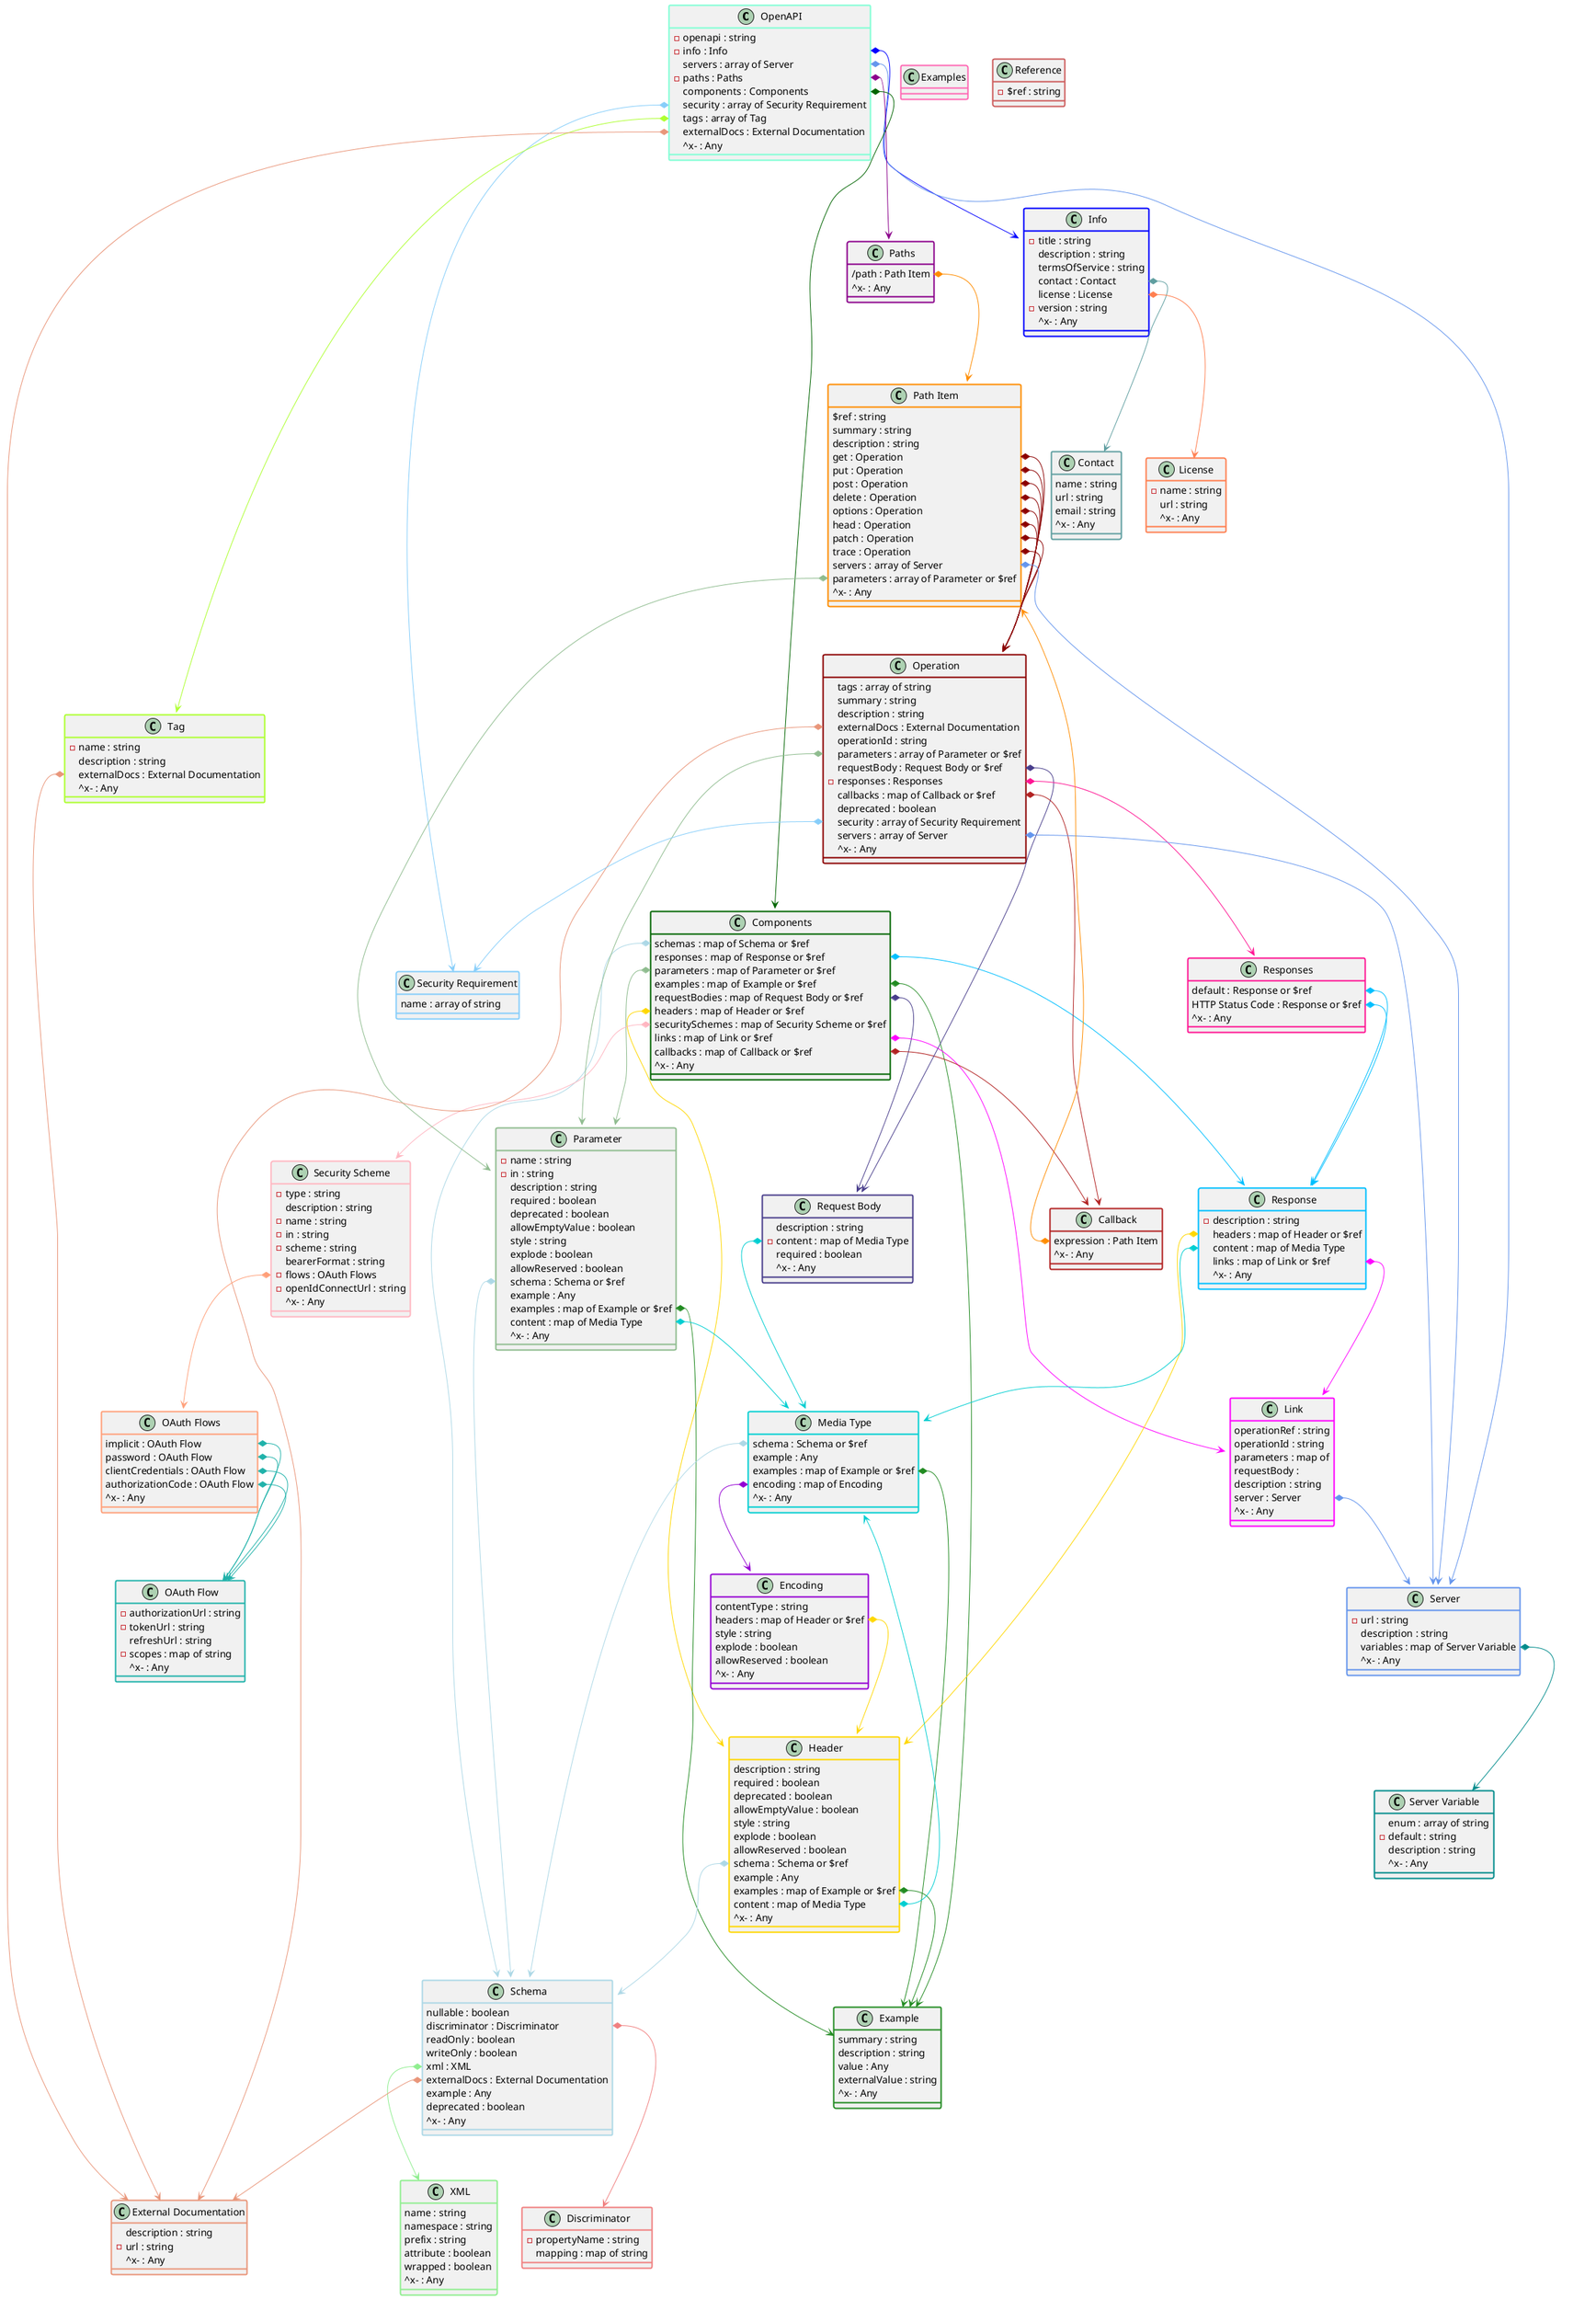 @startuml
class "OpenAPI" #line:Aquamarine;line.bold {
  -openapi : string
  -info : Info
  servers : array of Server
  -paths : Paths
  components : Components
  security : array of Security Requirement
  tags : array of Tag
  externalDocs : External Documentation
  ^x- : Any
}
"OpenAPI::info"*-->"Info" #Blue
"OpenAPI::servers"*-->"Server" #CornflowerBlue
"OpenAPI::paths"*-->"Paths" #DarkMagenta
"OpenAPI::components"*-->"Components" #DarkGreen
"OpenAPI::security"*-->"Security Requirement" #LightSkyBlue
"OpenAPI::tags"*-->"Tag" #GreenYellow
"OpenAPI::externalDocs"*-->"External Documentation" #DarkSalmon

class "Info" #line:Blue;line.bold {
  -title : string
  description : string
  termsOfService : string
  contact : Contact
  license : License
  -version : string
  ^x- : Any
}
"Info::contact"*-->"Contact" #CadetBlue
"Info::license"*-->"License" #Coral

class "Contact" #line:CadetBlue;line.bold {
  name : string
  url : string
  email : string
  ^x- : Any
}

class "License" #line:Coral;line.bold {
  -name : string
  url : string
  ^x- : Any
}

class "Server" #line:CornflowerBlue;line.bold {
  -url : string
  description : string
  variables : map of Server Variable
  ^x- : Any
}
"Server::variables"*-->"Server Variable" #DarkCyan

class "Server Variable" #line:DarkCyan;line.bold {
  enum : array of string
  -default : string
  description : string
  ^x- : Any
}

class "Components" #line:DarkGreen;line.bold {
  schemas : map of Schema or $ref
  responses : map of Response or $ref
  parameters : map of Parameter or $ref
  examples : map of Example or $ref
  requestBodies : map of Request Body or $ref
  headers : map of Header or $ref
  securitySchemes : map of Security Scheme or $ref
  links : map of Link or $ref
  callbacks : map of Callback or $ref
  ^x- : Any
}
"Components::schemas"*-->"Schema" #LightBlue
"Components::responses"*-->"Response" #DeepSkyBlue
"Components::parameters"*-->"Parameter" #DarkSeaGreen
"Components::examples"*-->"Example" #ForestGreen
"Components::requestBodies"*-->"Request Body" #DarkSlateBlue
"Components::headers"*-->"Header" #Gold
"Components::securitySchemes"*-->"Security Scheme" #LightPink
"Components::links"*-->"Link" #Fuchsia
"Components::callbacks"*-->"Callback" #FireBrick

class "Paths" #line:DarkMagenta;line.bold {
  /path : Path Item
  ^x- : Any
}
"Paths::/path"*-->"Path Item" #DarkOrange

class "Path Item" #line:DarkOrange;line.bold {
  $ref : string
  summary : string
  description : string
  get : Operation
  put : Operation
  post : Operation
  delete : Operation
  options : Operation
  head : Operation
  patch : Operation
  trace : Operation
  servers : array of Server
  parameters : array of Parameter or $ref
  ^x- : Any
}
"Path Item::get"*-->"Operation" #DarkRed
"Path Item::put"*-->"Operation" #DarkRed
"Path Item::post"*-->"Operation" #DarkRed
"Path Item::delete"*-->"Operation" #DarkRed
"Path Item::options"*-->"Operation" #DarkRed
"Path Item::head"*-->"Operation" #DarkRed
"Path Item::patch"*-->"Operation" #DarkRed
"Path Item::trace"*-->"Operation" #DarkRed
"Path Item::servers"*-->"Server" #CornflowerBlue
"Path Item::parameters"*-->"Parameter" #DarkSeaGreen

class "Operation" #line:DarkRed;line.bold {
  tags : array of string
  summary : string
  description : string
  externalDocs : External Documentation
  operationId : string
  parameters : array of Parameter or $ref
  requestBody : Request Body or $ref
  -responses : Responses
  callbacks : map of Callback or $ref
  deprecated : boolean
  security : array of Security Requirement
  servers : array of Server
  ^x- : Any
}
"Operation::externalDocs"*-->"External Documentation" #DarkSalmon
"Operation::parameters"*-->"Parameter" #DarkSeaGreen
"Operation::requestBody"*-->"Request Body" #DarkSlateBlue
"Operation::responses"*-->"Responses" #DeepPink
"Operation::callbacks"*-->"Callback" #FireBrick
"Operation::security"*-->"Security Requirement" #LightSkyBlue
"Operation::servers"*-->"Server" #CornflowerBlue

class "External Documentation" #line:DarkSalmon;line.bold {
  description : string
  -url : string
  ^x- : Any
}

class "Parameter" #line:DarkSeaGreen;line.bold {
  -name : string
  -in : string
  description : string
  required : boolean
  deprecated : boolean
  allowEmptyValue : boolean
  style : string
  explode : boolean
  allowReserved : boolean
  schema : Schema or $ref
  example : Any
  examples : map of Example or $ref
  content : map of Media Type
  ^x- : Any
}
"Parameter::schema"*-->"Schema" #LightBlue
"Parameter::examples"*-->"Example" #ForestGreen
"Parameter::content"*-->"Media Type" #DarkTurquoise

class "Request Body" #line:DarkSlateBlue;line.bold {
  description : string
  -content : map of Media Type
  required : boolean
  ^x- : Any
}
"Request Body::content"*-->"Media Type" #DarkTurquoise

class "Media Type" #line:DarkTurquoise;line.bold {
  schema : Schema or $ref
  example : Any
  examples : map of Example or $ref
  encoding : map of Encoding
  ^x- : Any
}
"Media Type::schema"*-->"Schema" #LightBlue
"Media Type::examples"*-->"Example" #ForestGreen
"Media Type::encoding"*-->"Encoding" #DarkViolet

class "Encoding" #line:DarkViolet;line.bold {
  contentType : string
  headers : map of Header or $ref
  style : string
  explode : boolean
  allowReserved : boolean
  ^x- : Any
}
"Encoding::headers"*-->"Header" #Gold

class "Responses" #line:DeepPink;line.bold {
  default : Response or $ref
  HTTP Status Code : Response or $ref
  ^x- : Any
}
"Responses::default"*-->"Response" #DeepSkyBlue
"Responses::HTTP Status Code"*-->"Response" #DeepSkyBlue

class "Response" #line:DeepSkyBlue;line.bold {
  -description : string
  headers : map of Header or $ref
  content : map of Media Type
  links : map of Link or $ref
  ^x- : Any
}
"Response::headers"*-->"Header" #Gold
"Response::content"*-->"Media Type" #DarkTurquoise
"Response::links"*-->"Link" #Fuchsia

class "Callback" #line:FireBrick;line.bold {
  expression : Path Item
  ^x- : Any
}
"Callback::expression"*-->"Path Item" #DarkOrange

class "Example" #line:ForestGreen;line.bold {
  summary : string
  description : string
  value : Any
  externalValue : string
  ^x- : Any
}

class "Link" #line:Fuchsia;line.bold {
  operationRef : string
  operationId : string
  parameters : map of 
  requestBody : 
  description : string
  server : Server
  ^x- : Any
}
"Link::server"*-->"Server" #CornflowerBlue

class "Header" #line:Gold;line.bold {
  description : string
  required : boolean
  deprecated : boolean
  allowEmptyValue : boolean
  style : string
  explode : boolean
  allowReserved : boolean
  schema : Schema or $ref
  example : Any
  examples : map of Example or $ref
  content : map of Media Type
  ^x- : Any
}
"Header::schema"*-->"Schema" #LightBlue
"Header::examples"*-->"Example" #ForestGreen
"Header::content"*-->"Media Type" #DarkTurquoise

class "Tag" #line:GreenYellow;line.bold {
  -name : string
  description : string
  externalDocs : External Documentation
  ^x- : Any
}
"Tag::externalDocs"*-->"External Documentation" #DarkSalmon

class "Examples" #line:HotPink;line.bold {
}

class "Reference" #line:IndianRed;line.bold {
  -$ref : string
}

class "Schema" #line:LightBlue;line.bold {
  nullable : boolean
  discriminator : Discriminator
  readOnly : boolean
  writeOnly : boolean
  xml : XML
  externalDocs : External Documentation
  example : Any
  deprecated : boolean
  ^x- : Any
}
"Schema::discriminator"*-->"Discriminator" #LightCoral
"Schema::xml"*-->"XML" #LightGreen
"Schema::externalDocs"*-->"External Documentation" #DarkSalmon

class "Discriminator" #line:LightCoral;line.bold {
  -propertyName : string
  mapping : map of string
}

class "XML" #line:LightGreen;line.bold {
  name : string
  namespace : string
  prefix : string
  attribute : boolean
  wrapped : boolean
  ^x- : Any
}

class "Security Scheme" #line:LightPink;line.bold {
  -type : string
  description : string
  -name : string
  -in : string
  -scheme : string
  bearerFormat : string
  -flows : OAuth Flows
  -openIdConnectUrl : string
  ^x- : Any
}
"Security Scheme::flows"*-->"OAuth Flows" #LightSalmon

class "OAuth Flows" #line:LightSalmon;line.bold {
  implicit : OAuth Flow
  password : OAuth Flow
  clientCredentials : OAuth Flow
  authorizationCode : OAuth Flow
  ^x- : Any
}
"OAuth Flows::implicit"*-->"OAuth Flow" #LightSeaGreen
"OAuth Flows::password"*-->"OAuth Flow" #LightSeaGreen
"OAuth Flows::clientCredentials"*-->"OAuth Flow" #LightSeaGreen
"OAuth Flows::authorizationCode"*-->"OAuth Flow" #LightSeaGreen

class "OAuth Flow" #line:LightSeaGreen;line.bold {
  -authorizationUrl : string
  -tokenUrl : string
  refreshUrl : string
  -scopes : map of string
  ^x- : Any
}

class "Security Requirement" #line:LightSkyBlue;line.bold {
  name : array of string
}

@enduml
